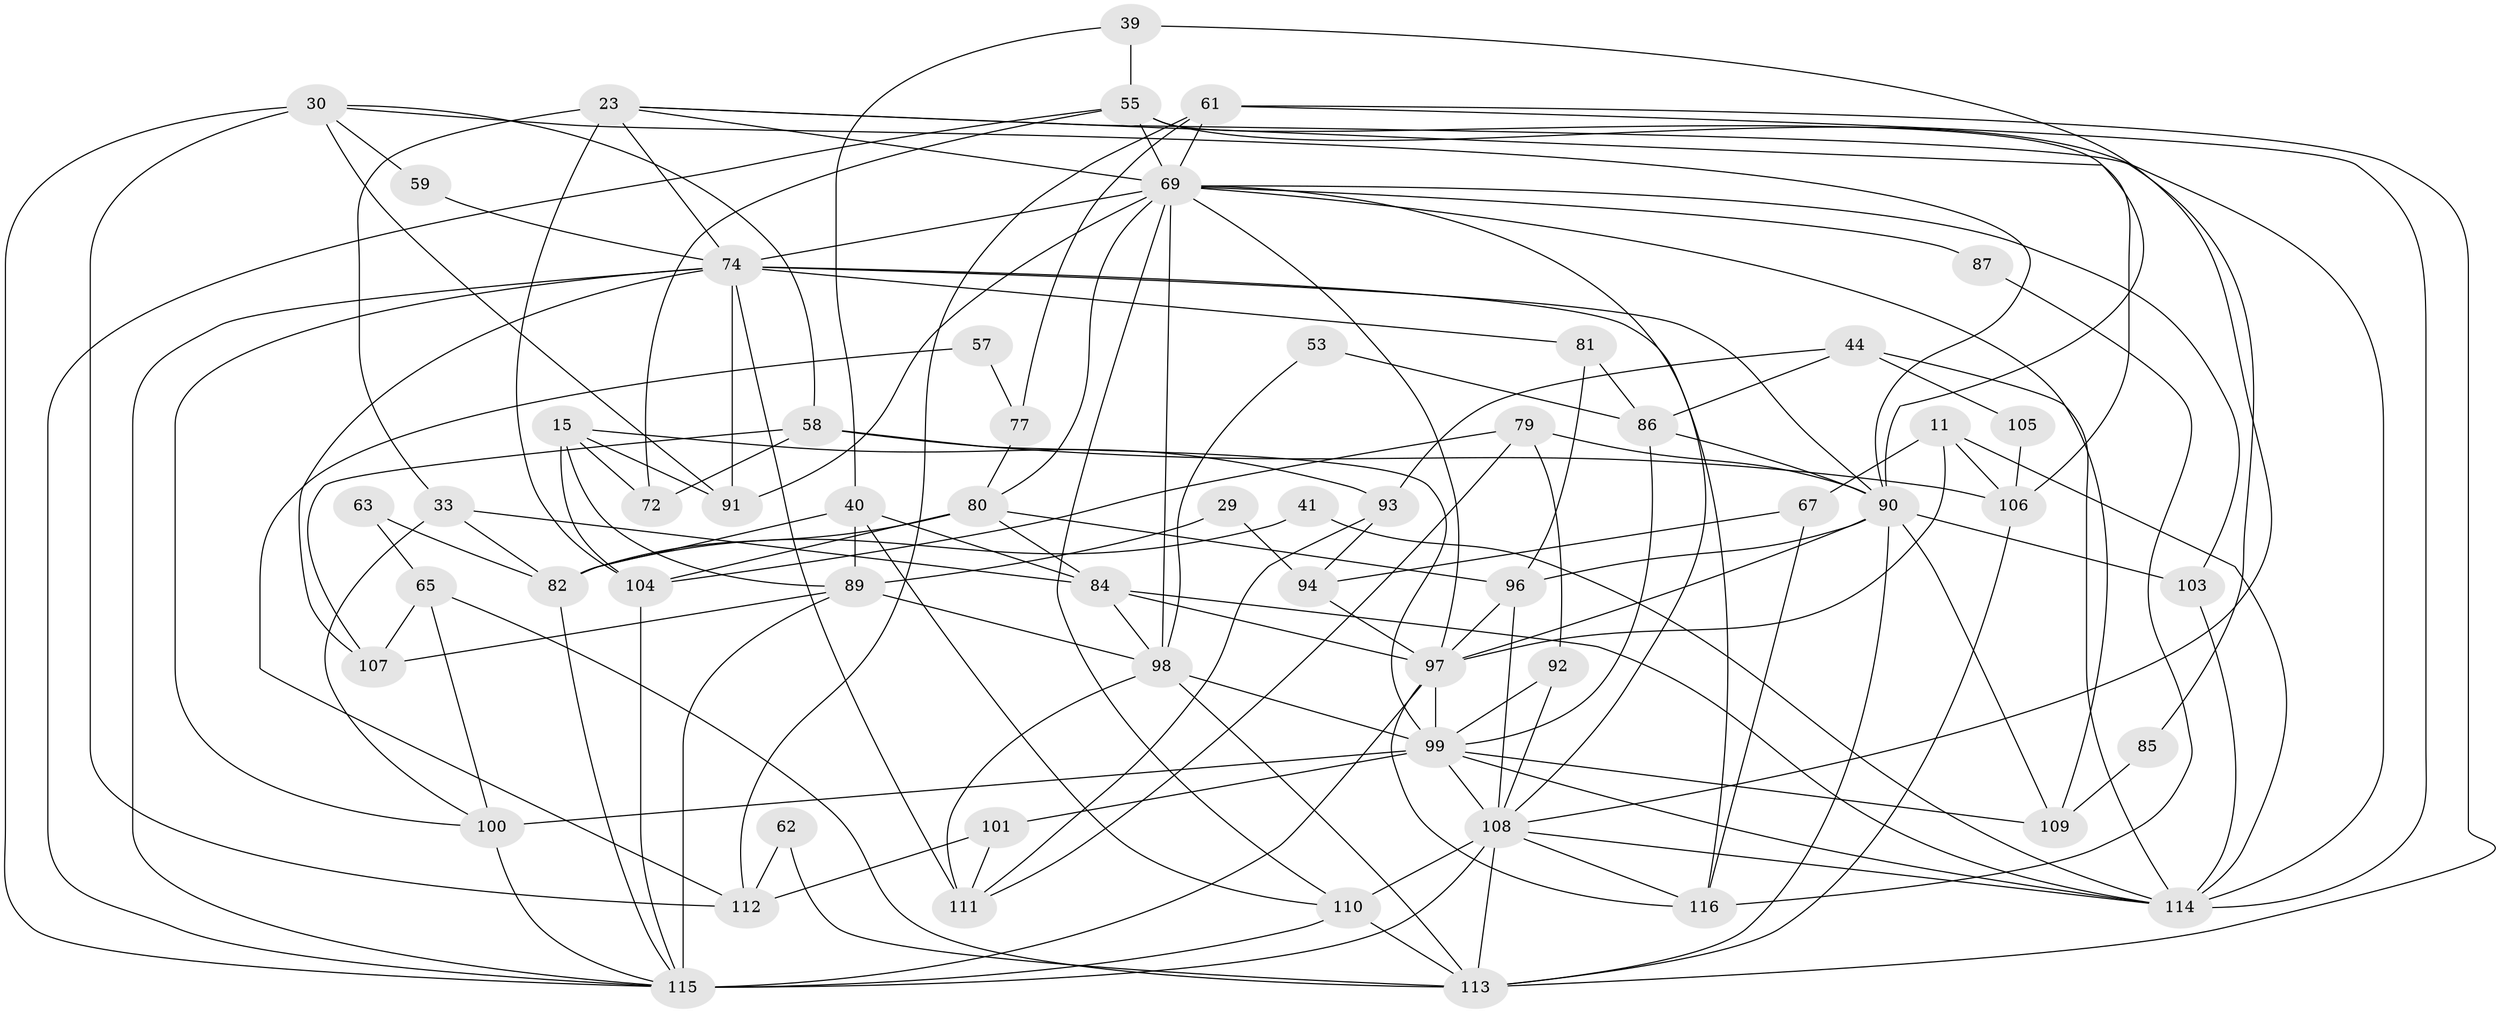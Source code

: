 // original degree distribution, {3: 0.27586206896551724, 4: 0.25862068965517243, 2: 0.1206896551724138, 6: 0.06896551724137931, 8: 0.017241379310344827, 5: 0.23275862068965517, 7: 0.02586206896551724}
// Generated by graph-tools (version 1.1) at 2025/52/03/09/25 04:52:19]
// undirected, 58 vertices, 144 edges
graph export_dot {
graph [start="1"]
  node [color=gray90,style=filled];
  11;
  15 [super="+4"];
  23;
  29;
  30;
  33;
  39;
  40 [super="+3"];
  41;
  44;
  53;
  55;
  57;
  58;
  59;
  61 [super="+26"];
  62;
  63;
  65 [super="+27"];
  67;
  69 [super="+12+32+37+42"];
  72;
  74 [super="+54+35+64"];
  77;
  79;
  80 [super="+45"];
  81;
  82 [super="+13+48"];
  84 [super="+19+83"];
  85;
  86;
  87;
  89 [super="+21"];
  90 [super="+49+88"];
  91 [super="+6"];
  92;
  93;
  94;
  96 [super="+51"];
  97 [super="+9+36+95"];
  98 [super="+22"];
  99 [super="+75+56"];
  100 [super="+68"];
  101;
  103;
  104 [super="+14"];
  105;
  106;
  107;
  108 [super="+47+43+71+66"];
  109 [super="+2"];
  110 [super="+25"];
  111 [super="+76"];
  112;
  113 [super="+102"];
  114 [super="+18+78"];
  115 [super="+16+34+70+73"];
  116;
  11 -- 106;
  11 -- 67;
  11 -- 97 [weight=3];
  11 -- 114 [weight=3];
  15 -- 93;
  15 -- 72;
  15 -- 91;
  15 -- 104;
  15 -- 89;
  23 -- 106;
  23 -- 33;
  23 -- 85;
  23 -- 104 [weight=2];
  23 -- 74;
  23 -- 69;
  29 -- 89;
  29 -- 94;
  30 -- 58;
  30 -- 59;
  30 -- 91 [weight=2];
  30 -- 112;
  30 -- 115;
  30 -- 90;
  33 -- 82;
  33 -- 84;
  33 -- 100;
  39 -- 55;
  39 -- 40;
  39 -- 108;
  40 -- 89;
  40 -- 110;
  40 -- 82;
  40 -- 84;
  41 -- 114;
  41 -- 82;
  44 -- 86;
  44 -- 93;
  44 -- 105;
  44 -- 114;
  53 -- 98;
  53 -- 86;
  55 -- 69;
  55 -- 114;
  55 -- 72;
  55 -- 115;
  55 -- 90;
  57 -- 112;
  57 -- 77;
  58 -- 72;
  58 -- 106;
  58 -- 107;
  58 -- 99;
  59 -- 74;
  61 -- 77;
  61 -- 113;
  61 -- 112;
  61 -- 114;
  61 -- 69;
  62 -- 112;
  62 -- 113;
  63 -- 65;
  63 -- 82;
  65 -- 107;
  65 -- 113;
  65 -- 100;
  67 -- 116;
  67 -- 94;
  69 -- 87;
  69 -- 97 [weight=2];
  69 -- 103;
  69 -- 110 [weight=2];
  69 -- 80;
  69 -- 98 [weight=2];
  69 -- 109;
  69 -- 91;
  69 -- 74;
  69 -- 108;
  74 -- 91;
  74 -- 107;
  74 -- 81;
  74 -- 100;
  74 -- 90 [weight=3];
  74 -- 111;
  74 -- 115;
  74 -- 116;
  77 -- 80;
  79 -- 104;
  79 -- 92;
  79 -- 111;
  79 -- 90;
  80 -- 84;
  80 -- 96;
  80 -- 82 [weight=2];
  80 -- 104;
  81 -- 86;
  81 -- 96;
  82 -- 115;
  84 -- 97 [weight=2];
  84 -- 114 [weight=2];
  84 -- 98;
  85 -- 109;
  86 -- 99;
  86 -- 90;
  87 -- 116;
  89 -- 115 [weight=2];
  89 -- 98;
  89 -- 107;
  90 -- 96;
  90 -- 113 [weight=2];
  90 -- 97 [weight=2];
  90 -- 103;
  90 -- 109;
  92 -- 99;
  92 -- 108;
  93 -- 94;
  93 -- 111;
  94 -- 97;
  96 -- 97;
  96 -- 108;
  97 -- 99;
  97 -- 116;
  97 -- 115 [weight=2];
  98 -- 99 [weight=3];
  98 -- 111 [weight=2];
  98 -- 113;
  99 -- 101;
  99 -- 109 [weight=2];
  99 -- 100 [weight=2];
  99 -- 114;
  99 -- 108 [weight=2];
  100 -- 115 [weight=2];
  101 -- 111;
  101 -- 112;
  103 -- 114;
  104 -- 115;
  105 -- 106;
  106 -- 113;
  108 -- 113;
  108 -- 114;
  108 -- 116;
  108 -- 115 [weight=2];
  108 -- 110;
  110 -- 113 [weight=2];
  110 -- 115 [weight=2];
}
